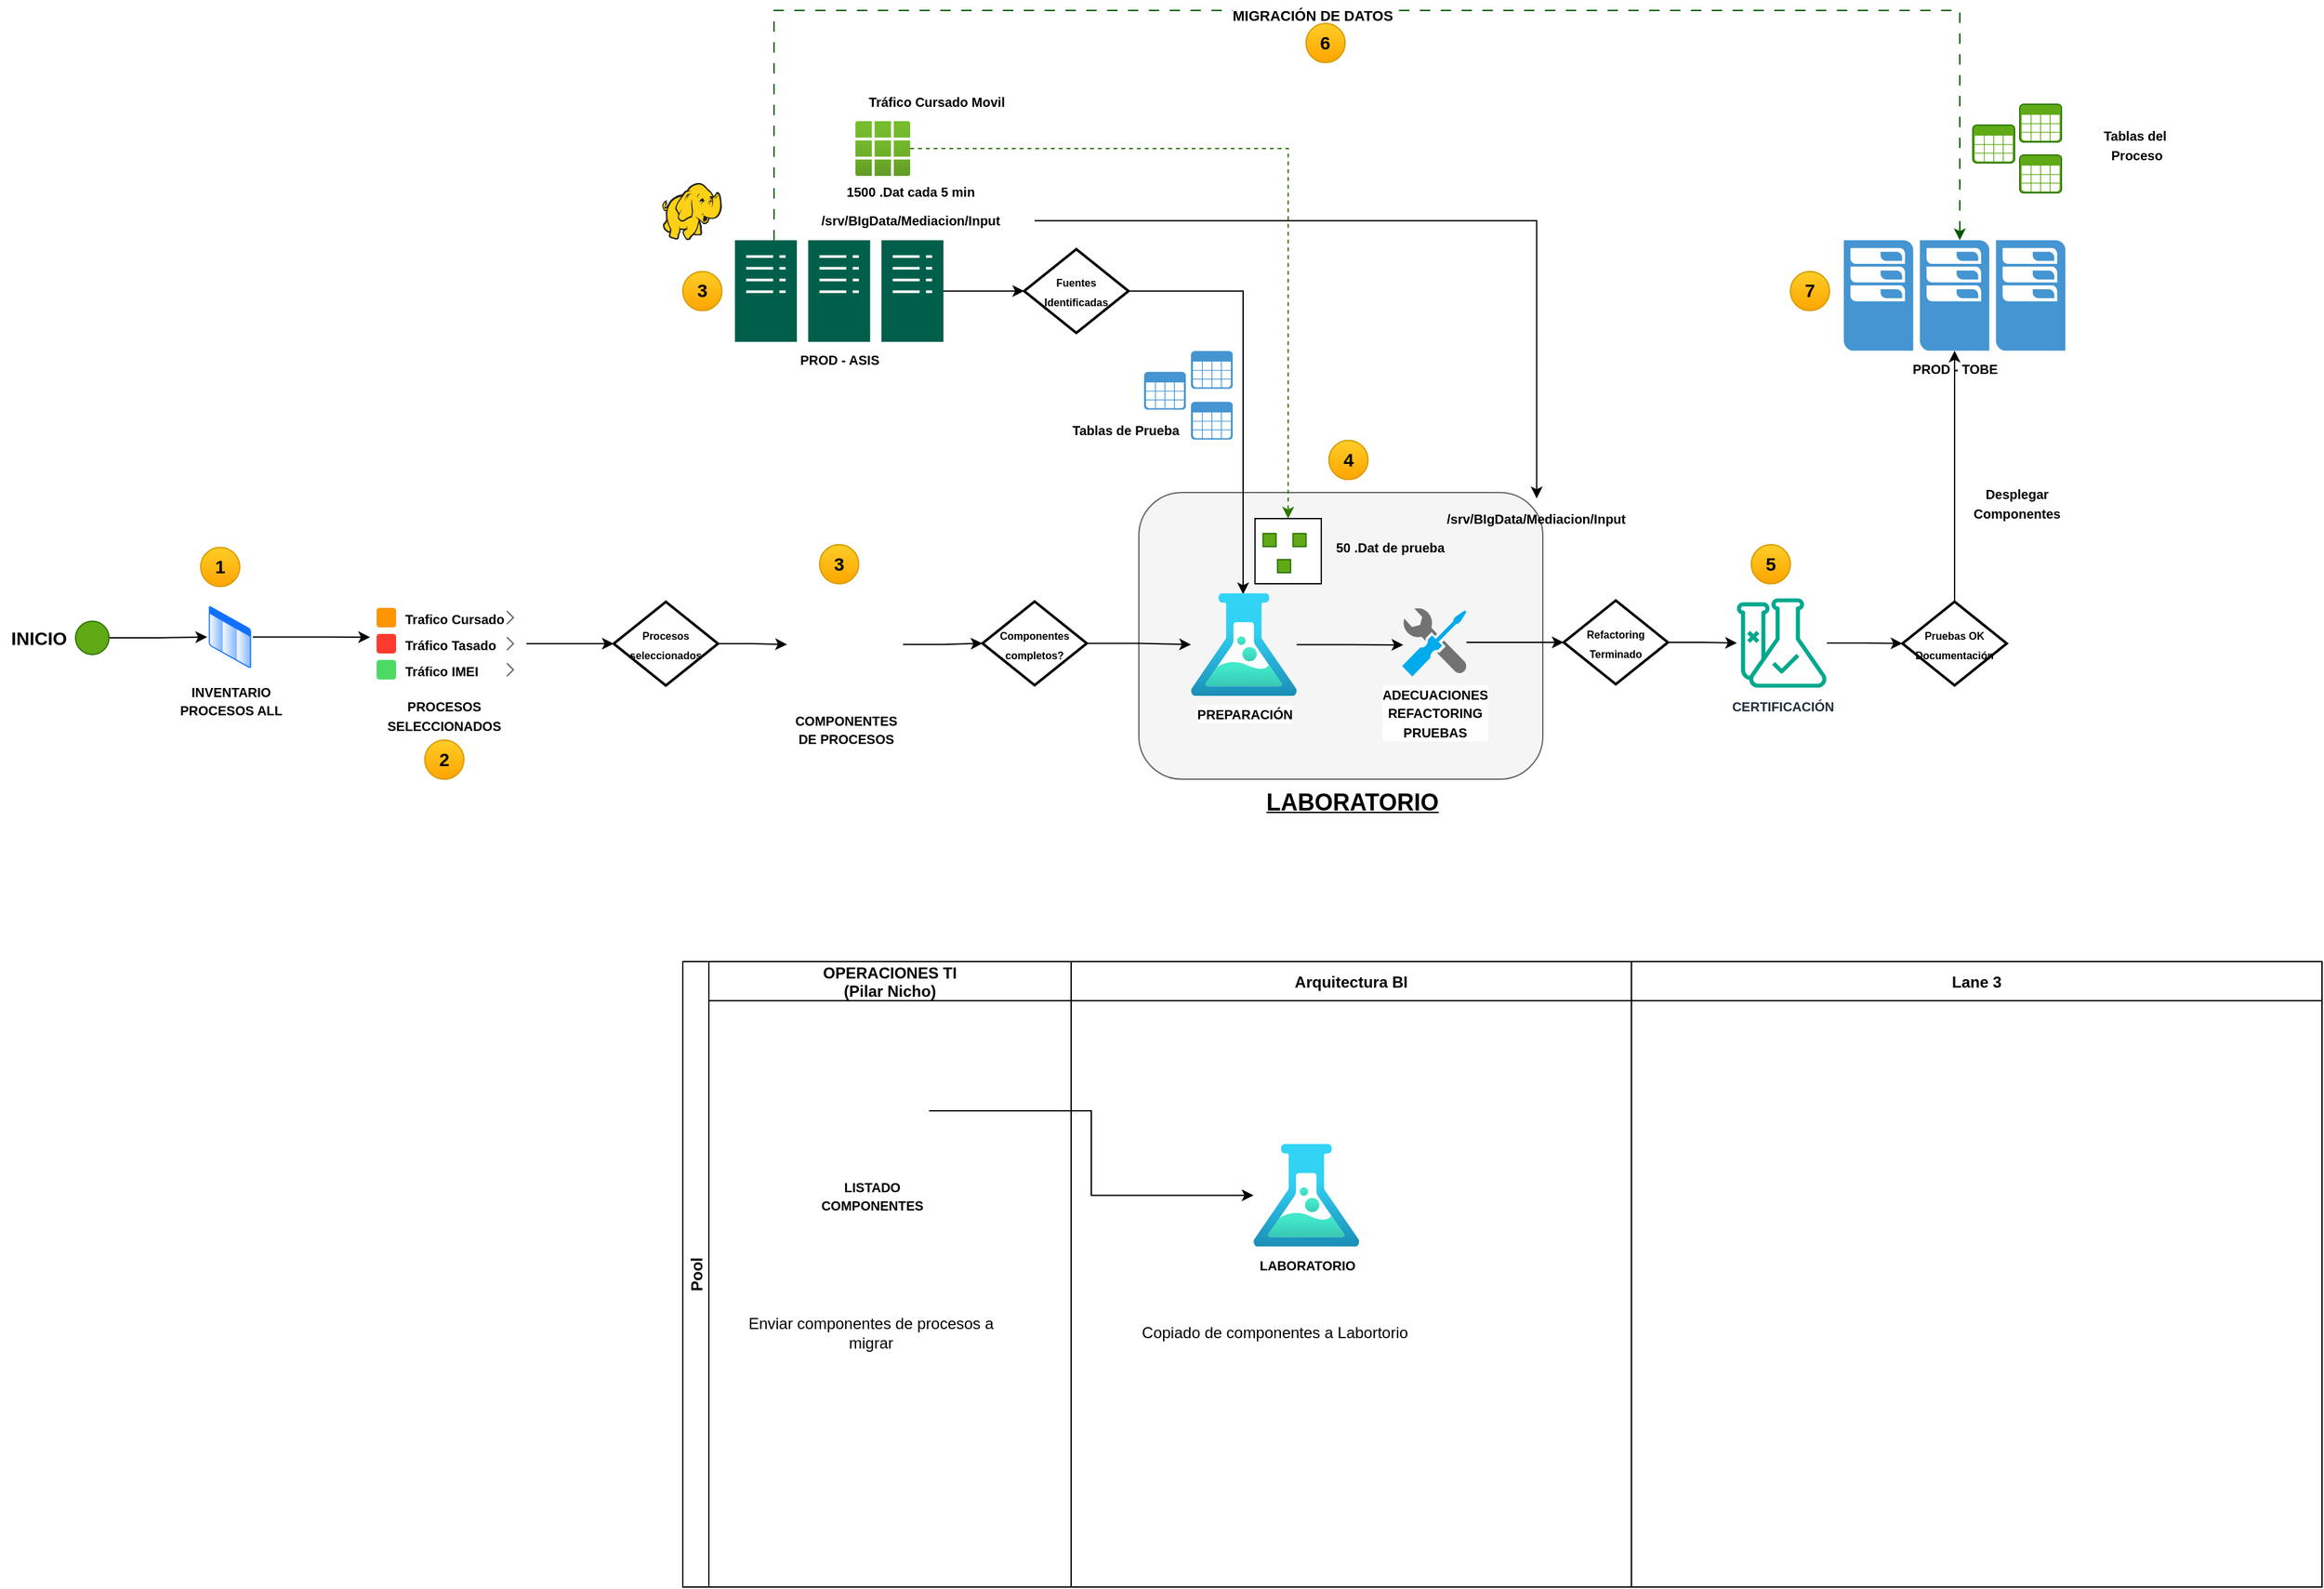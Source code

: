 <mxfile version="22.1.2" type="github">
  <diagram name="Página-1" id="Q9GNLlyVEW6anbHTA-qK">
    <mxGraphModel dx="2492" dy="1767" grid="1" gridSize="10" guides="1" tooltips="1" connect="1" arrows="1" fold="1" page="1" pageScale="1" pageWidth="827" pageHeight="1169" math="0" shadow="0">
      <root>
        <mxCell id="0" />
        <mxCell id="1" parent="0" />
        <mxCell id="malCh2sEdEqplTAO-f5v-170" value="" style="rounded=1;whiteSpace=wrap;html=1;fillColor=#f5f5f5;fontColor=#333333;strokeColor=#666666;" vertex="1" parent="1">
          <mxGeometry x="150" y="10" width="310" height="220" as="geometry" />
        </mxCell>
        <mxCell id="malCh2sEdEqplTAO-f5v-149" value="" style="rounded=0;whiteSpace=wrap;html=1;" vertex="1" parent="1">
          <mxGeometry x="239.14" y="30" width="50.86" height="50" as="geometry" />
        </mxCell>
        <mxCell id="malCh2sEdEqplTAO-f5v-1" value="&lt;font style=&quot;font-size: 10px;&quot;&gt;&lt;b&gt;INVENTARIO &lt;br&gt;PROCESOS ALL&lt;/b&gt;&lt;/font&gt;" style="image;aspect=fixed;perimeter=ellipsePerimeter;html=1;align=center;shadow=0;dashed=0;spacingTop=3;image=img/lib/active_directory/list.svg;" vertex="1" parent="1">
          <mxGeometry x="-565" y="95.88" width="35" height="50" as="geometry" />
        </mxCell>
        <mxCell id="malCh2sEdEqplTAO-f5v-3" value="" style="shape=rect;strokeColor=none;fillColor=#ffffff;gradientColor=none;shadow=0;" vertex="1" parent="1">
          <mxGeometry x="-440" y="96" width="120" height="60" as="geometry" />
        </mxCell>
        <mxCell id="malCh2sEdEqplTAO-f5v-4" value="&lt;b&gt;Trafico Cursado&lt;/b&gt;" style="shape=rect;strokeColor=none;fontSize=10;fontColor=#000000;resizeWidth=1;align=left;spacingLeft=25;spacingTop=2;whiteSpace=wrap;html=1;" vertex="1" parent="malCh2sEdEqplTAO-f5v-3">
          <mxGeometry width="120" height="20" relative="1" as="geometry" />
        </mxCell>
        <mxCell id="malCh2sEdEqplTAO-f5v-5" value="" style="shape=rect;rounded=1;rSize=3;strokeColor=none;fillColor=#FF9501;" vertex="1" parent="malCh2sEdEqplTAO-f5v-4">
          <mxGeometry y="0.5" width="15" height="15" relative="1" as="geometry">
            <mxPoint x="5" y="-7.5" as="offset" />
          </mxGeometry>
        </mxCell>
        <mxCell id="malCh2sEdEqplTAO-f5v-6" value="" style="shape=mxgraph.ios7.misc.right;strokeColor=#666666;" vertex="1" parent="malCh2sEdEqplTAO-f5v-4">
          <mxGeometry x="1" y="0.5" width="5" height="10" relative="1" as="geometry">
            <mxPoint x="-15" y="-5" as="offset" />
          </mxGeometry>
        </mxCell>
        <mxCell id="malCh2sEdEqplTAO-f5v-7" value="&lt;b&gt;Tráfico Tasado&lt;/b&gt;" style="shape=rect;strokeColor=none;fontSize=10;fontColor=#000000;resizeWidth=1;align=left;spacingLeft=25;spacingTop=2;whiteSpace=wrap;html=1;" vertex="1" parent="malCh2sEdEqplTAO-f5v-3">
          <mxGeometry width="120" height="20" relative="1" as="geometry">
            <mxPoint y="20" as="offset" />
          </mxGeometry>
        </mxCell>
        <mxCell id="malCh2sEdEqplTAO-f5v-8" value="" style="shape=rect;rounded=1;rSize=3;strokeColor=none;fillColor=#FF3B2F;" vertex="1" parent="malCh2sEdEqplTAO-f5v-7">
          <mxGeometry y="0.5" width="15" height="15" relative="1" as="geometry">
            <mxPoint x="5" y="-7.5" as="offset" />
          </mxGeometry>
        </mxCell>
        <mxCell id="malCh2sEdEqplTAO-f5v-9" value="" style="shape=mxgraph.ios7.misc.right;strokeColor=#666666;" vertex="1" parent="malCh2sEdEqplTAO-f5v-7">
          <mxGeometry x="1" y="0.5" width="5" height="10" relative="1" as="geometry">
            <mxPoint x="-15" y="-5" as="offset" />
          </mxGeometry>
        </mxCell>
        <mxCell id="malCh2sEdEqplTAO-f5v-10" value="&lt;b&gt;Tráfico IMEI&lt;/b&gt;" style="shape=rect;strokeColor=none;fontSize=10;fontColor=#000000;resizeWidth=1;align=left;spacingLeft=25;spacingTop=2;whiteSpace=wrap;html=1;" vertex="1" parent="malCh2sEdEqplTAO-f5v-3">
          <mxGeometry width="120" height="20" relative="1" as="geometry">
            <mxPoint y="40" as="offset" />
          </mxGeometry>
        </mxCell>
        <mxCell id="malCh2sEdEqplTAO-f5v-11" value="" style="shape=rect;rounded=1;rSize=3;strokeColor=none;fillColor=#4CDA64;" vertex="1" parent="malCh2sEdEqplTAO-f5v-10">
          <mxGeometry y="0.5" width="15" height="15" relative="1" as="geometry">
            <mxPoint x="5" y="-7.5" as="offset" />
          </mxGeometry>
        </mxCell>
        <mxCell id="malCh2sEdEqplTAO-f5v-12" value="" style="shape=mxgraph.ios7.misc.right;strokeColor=#666666;" vertex="1" parent="malCh2sEdEqplTAO-f5v-10">
          <mxGeometry x="1" y="0.5" width="5" height="10" relative="1" as="geometry">
            <mxPoint x="-15" y="-5" as="offset" />
          </mxGeometry>
        </mxCell>
        <mxCell id="malCh2sEdEqplTAO-f5v-39" value="" style="image;sketch=0;aspect=fixed;html=1;points=[];align=center;fontSize=12;image=img/lib/mscae/HDInsight.svg;" vertex="1" parent="1">
          <mxGeometry x="-215.83" y="-227.63" width="45.83" height="44" as="geometry" />
        </mxCell>
        <mxCell id="malCh2sEdEqplTAO-f5v-41" value="&lt;font style=&quot;font-size: 10px;&quot;&gt;&lt;b&gt;ADECUACIONES&lt;br&gt;REFACTORING&lt;br&gt;PRUEBAS&lt;br&gt;&lt;/b&gt;&lt;/font&gt;" style="image;sketch=0;aspect=fixed;html=1;points=[];align=center;fontSize=12;image=img/lib/mscae/Developer_Tools.svg;" vertex="1" parent="1">
          <mxGeometry x="352" y="98.75" width="49.35" height="52.5" as="geometry" />
        </mxCell>
        <mxCell id="malCh2sEdEqplTAO-f5v-48" value="&lt;span style=&quot;font-size: 10px;&quot;&gt;&lt;b&gt;CERTIFICACIÓN&lt;/b&gt;&lt;/span&gt;" style="sketch=0;outlineConnect=0;fontColor=#232F3E;gradientColor=none;fillColor=#01A88D;strokeColor=none;dashed=0;verticalLabelPosition=bottom;verticalAlign=top;align=center;html=1;fontSize=12;fontStyle=0;aspect=fixed;pointerEvents=1;shape=mxgraph.aws4.sagemaker_shadow_testing;" vertex="1" parent="1">
          <mxGeometry x="609" y="91" width="69" height="69" as="geometry" />
        </mxCell>
        <mxCell id="malCh2sEdEqplTAO-f5v-85" style="edgeStyle=orthogonalEdgeStyle;rounded=0;orthogonalLoop=1;jettySize=auto;html=1;" edge="1" parent="1" source="malCh2sEdEqplTAO-f5v-54" target="malCh2sEdEqplTAO-f5v-84">
          <mxGeometry relative="1" as="geometry" />
        </mxCell>
        <mxCell id="malCh2sEdEqplTAO-f5v-54" value="&lt;font style=&quot;font-size: 8px;&quot;&gt;&lt;b&gt;Componentes completos?&lt;/b&gt;&lt;/font&gt;" style="strokeWidth=2;html=1;shape=mxgraph.flowchart.decision;whiteSpace=wrap;" vertex="1" parent="1">
          <mxGeometry x="30" y="93.63" width="80" height="64.25" as="geometry" />
        </mxCell>
        <mxCell id="malCh2sEdEqplTAO-f5v-63" style="edgeStyle=orthogonalEdgeStyle;rounded=0;orthogonalLoop=1;jettySize=auto;html=1;entryX=0.493;entryY=0.011;entryDx=0;entryDy=0;entryPerimeter=0;" edge="1" parent="1" source="malCh2sEdEqplTAO-f5v-60" target="malCh2sEdEqplTAO-f5v-84">
          <mxGeometry relative="1" as="geometry">
            <mxPoint x="299.575" y="70" as="targetPoint" />
          </mxGeometry>
        </mxCell>
        <mxCell id="malCh2sEdEqplTAO-f5v-60" value="&lt;font style=&quot;font-size: 8px;&quot;&gt;&lt;b&gt;Fuentes Identificadas&lt;/b&gt;&lt;/font&gt;" style="strokeWidth=2;html=1;shape=mxgraph.flowchart.decision;whiteSpace=wrap;" vertex="1" parent="1">
          <mxGeometry x="62" y="-176.76" width="80" height="64.25" as="geometry" />
        </mxCell>
        <mxCell id="malCh2sEdEqplTAO-f5v-103" style="edgeStyle=orthogonalEdgeStyle;rounded=0;orthogonalLoop=1;jettySize=auto;html=1;" edge="1" parent="1" source="malCh2sEdEqplTAO-f5v-64" target="malCh2sEdEqplTAO-f5v-98">
          <mxGeometry relative="1" as="geometry" />
        </mxCell>
        <mxCell id="malCh2sEdEqplTAO-f5v-64" value="&lt;span style=&quot;font-size: 8px;&quot;&gt;&lt;b&gt;Procesos seleccionados&lt;/b&gt;&lt;/span&gt;" style="strokeWidth=2;html=1;shape=mxgraph.flowchart.decision;whiteSpace=wrap;" vertex="1" parent="1">
          <mxGeometry x="-253" y="93.87" width="80" height="64.25" as="geometry" />
        </mxCell>
        <mxCell id="malCh2sEdEqplTAO-f5v-66" style="edgeStyle=orthogonalEdgeStyle;rounded=0;orthogonalLoop=1;jettySize=auto;html=1;entryX=0;entryY=0.5;entryDx=0;entryDy=0;entryPerimeter=0;" edge="1" parent="1" source="malCh2sEdEqplTAO-f5v-7" target="malCh2sEdEqplTAO-f5v-64">
          <mxGeometry relative="1" as="geometry" />
        </mxCell>
        <mxCell id="malCh2sEdEqplTAO-f5v-67" value="&lt;font style=&quot;font-size: 10px;&quot;&gt;&lt;b&gt;PROCESOS SELECCIONADOS&lt;/b&gt;&lt;/font&gt;" style="text;html=1;strokeColor=none;fillColor=none;align=center;verticalAlign=middle;whiteSpace=wrap;rounded=0;" vertex="1" parent="1">
          <mxGeometry x="-413" y="166" width="60" height="30" as="geometry" />
        </mxCell>
        <mxCell id="malCh2sEdEqplTAO-f5v-68" style="edgeStyle=orthogonalEdgeStyle;rounded=0;orthogonalLoop=1;jettySize=auto;html=1;entryX=0;entryY=0.25;entryDx=0;entryDy=0;" edge="1" parent="1" source="malCh2sEdEqplTAO-f5v-1" target="malCh2sEdEqplTAO-f5v-7">
          <mxGeometry relative="1" as="geometry">
            <mxPoint x="-540" y="130" as="targetPoint" />
          </mxGeometry>
        </mxCell>
        <mxCell id="malCh2sEdEqplTAO-f5v-71" value="&lt;font style=&quot;font-size: 10px;&quot;&gt;&lt;b&gt;PROD - TOBE&lt;/b&gt;&lt;/font&gt;" style="pointerEvents=1;shadow=0;dashed=0;html=1;strokeColor=none;fillColor=#4495D1;labelPosition=center;verticalLabelPosition=bottom;verticalAlign=top;align=center;outlineConnect=0;shape=mxgraph.veeam.cluster;" vertex="1" parent="1">
          <mxGeometry x="691" y="-183.63" width="170" height="84.74" as="geometry" />
        </mxCell>
        <mxCell id="malCh2sEdEqplTAO-f5v-82" style="edgeStyle=orthogonalEdgeStyle;rounded=0;orthogonalLoop=1;jettySize=auto;html=1;" edge="1" parent="1" source="malCh2sEdEqplTAO-f5v-72" target="malCh2sEdEqplTAO-f5v-71">
          <mxGeometry relative="1" as="geometry" />
        </mxCell>
        <mxCell id="malCh2sEdEqplTAO-f5v-72" value="&lt;font style=&quot;font-size: 8px;&quot;&gt;&lt;b&gt;Pruebas OK&lt;br&gt;Documentación&lt;br&gt;&lt;/b&gt;&lt;/font&gt;" style="strokeWidth=2;html=1;shape=mxgraph.flowchart.decision;whiteSpace=wrap;" vertex="1" parent="1">
          <mxGeometry x="736" y="93.75" width="80" height="64.25" as="geometry" />
        </mxCell>
        <mxCell id="malCh2sEdEqplTAO-f5v-75" style="edgeStyle=orthogonalEdgeStyle;rounded=0;orthogonalLoop=1;jettySize=auto;html=1;" edge="1" parent="1" source="malCh2sEdEqplTAO-f5v-73" target="malCh2sEdEqplTAO-f5v-48">
          <mxGeometry relative="1" as="geometry" />
        </mxCell>
        <mxCell id="malCh2sEdEqplTAO-f5v-73" value="&lt;span style=&quot;font-size: 8px;&quot;&gt;&lt;b&gt;Refactoring Terminado&lt;/b&gt;&lt;/span&gt;" style="strokeWidth=2;html=1;shape=mxgraph.flowchart.decision;whiteSpace=wrap;" vertex="1" parent="1">
          <mxGeometry x="476" y="92.88" width="80" height="64.25" as="geometry" />
        </mxCell>
        <mxCell id="malCh2sEdEqplTAO-f5v-74" style="edgeStyle=orthogonalEdgeStyle;rounded=0;orthogonalLoop=1;jettySize=auto;html=1;entryX=0;entryY=0.5;entryDx=0;entryDy=0;entryPerimeter=0;" edge="1" parent="1" source="malCh2sEdEqplTAO-f5v-41" target="malCh2sEdEqplTAO-f5v-73">
          <mxGeometry relative="1" as="geometry" />
        </mxCell>
        <mxCell id="malCh2sEdEqplTAO-f5v-77" style="edgeStyle=orthogonalEdgeStyle;rounded=0;orthogonalLoop=1;jettySize=auto;html=1;entryX=0;entryY=0.5;entryDx=0;entryDy=0;entryPerimeter=0;" edge="1" parent="1" source="malCh2sEdEqplTAO-f5v-48" target="malCh2sEdEqplTAO-f5v-72">
          <mxGeometry relative="1" as="geometry" />
        </mxCell>
        <mxCell id="malCh2sEdEqplTAO-f5v-104" style="edgeStyle=orthogonalEdgeStyle;rounded=0;orthogonalLoop=1;jettySize=auto;html=1;dashed=1;dashPattern=8 8;fillColor=#008a00;strokeColor=#005700;" edge="1" parent="1" source="malCh2sEdEqplTAO-f5v-80" target="malCh2sEdEqplTAO-f5v-71">
          <mxGeometry relative="1" as="geometry">
            <Array as="points">
              <mxPoint x="-130" y="-360" />
              <mxPoint x="780" y="-360" />
            </Array>
          </mxGeometry>
        </mxCell>
        <mxCell id="malCh2sEdEqplTAO-f5v-105" value="&lt;b&gt;MIGRACIÓN DE DATOS&lt;/b&gt;" style="edgeLabel;html=1;align=center;verticalAlign=middle;resizable=0;points=[];" vertex="1" connectable="0" parent="malCh2sEdEqplTAO-f5v-104">
          <mxGeometry x="-0.066" y="-4" relative="1" as="geometry">
            <mxPoint as="offset" />
          </mxGeometry>
        </mxCell>
        <mxCell id="malCh2sEdEqplTAO-f5v-80" value="&lt;font style=&quot;font-size: 10px;&quot;&gt;&lt;b&gt;PROD - ASIS&lt;/b&gt;&lt;/font&gt;" style="sketch=0;pointerEvents=1;shadow=0;dashed=0;html=1;strokeColor=none;fillColor=#005F4B;labelPosition=center;verticalLabelPosition=bottom;verticalAlign=top;align=center;outlineConnect=0;shape=mxgraph.veeam2.server_cluster;" vertex="1" parent="1">
          <mxGeometry x="-160" y="-183.63" width="160" height="78" as="geometry" />
        </mxCell>
        <mxCell id="malCh2sEdEqplTAO-f5v-83" style="edgeStyle=orthogonalEdgeStyle;rounded=0;orthogonalLoop=1;jettySize=auto;html=1;entryX=0;entryY=0.5;entryDx=0;entryDy=0;entryPerimeter=0;" edge="1" parent="1" source="malCh2sEdEqplTAO-f5v-80" target="malCh2sEdEqplTAO-f5v-60">
          <mxGeometry relative="1" as="geometry" />
        </mxCell>
        <mxCell id="malCh2sEdEqplTAO-f5v-84" value="&lt;font style=&quot;font-size: 10px;&quot;&gt;&lt;b&gt;PREPARACIÓN&lt;/b&gt;&lt;/font&gt;" style="image;aspect=fixed;html=1;points=[];align=center;fontSize=12;image=img/lib/azure2/general/Load_Test.svg;" vertex="1" parent="1">
          <mxGeometry x="190" y="87.25" width="81.14" height="78.75" as="geometry" />
        </mxCell>
        <mxCell id="malCh2sEdEqplTAO-f5v-87" style="edgeStyle=orthogonalEdgeStyle;rounded=0;orthogonalLoop=1;jettySize=auto;html=1;entryX=0.02;entryY=0.538;entryDx=0;entryDy=0;entryPerimeter=0;" edge="1" parent="1" source="malCh2sEdEqplTAO-f5v-84" target="malCh2sEdEqplTAO-f5v-41">
          <mxGeometry relative="1" as="geometry" />
        </mxCell>
        <mxCell id="malCh2sEdEqplTAO-f5v-88" value="&lt;b&gt;&lt;font style=&quot;font-size: 14px;&quot;&gt;1&lt;/font&gt;&lt;/b&gt;" style="ellipse;whiteSpace=wrap;html=1;aspect=fixed;fillColor=#ffcd28;strokeColor=#d79b00;gradientColor=#ffa500;" vertex="1" parent="1">
          <mxGeometry x="-570" y="52.13" width="30" height="30" as="geometry" />
        </mxCell>
        <mxCell id="malCh2sEdEqplTAO-f5v-89" value="&lt;b&gt;&lt;font style=&quot;font-size: 14px;&quot;&gt;2&lt;/font&gt;&lt;/b&gt;" style="ellipse;whiteSpace=wrap;html=1;aspect=fixed;fillColor=#ffcd28;gradientColor=#ffa500;strokeColor=#d79b00;" vertex="1" parent="1">
          <mxGeometry x="-398" y="200" width="30" height="30" as="geometry" />
        </mxCell>
        <mxCell id="malCh2sEdEqplTAO-f5v-90" value="&lt;b&gt;&lt;font style=&quot;font-size: 14px;&quot;&gt;3&lt;/font&gt;&lt;/b&gt;" style="ellipse;whiteSpace=wrap;html=1;aspect=fixed;fillColor=#ffcd28;gradientColor=#ffa500;strokeColor=#d79b00;" vertex="1" parent="1">
          <mxGeometry x="-95" y="50" width="30" height="30" as="geometry" />
        </mxCell>
        <mxCell id="malCh2sEdEqplTAO-f5v-91" value="&lt;b&gt;&lt;font style=&quot;font-size: 14px;&quot;&gt;3&lt;/font&gt;&lt;/b&gt;" style="ellipse;whiteSpace=wrap;html=1;aspect=fixed;fillColor=#ffcd28;gradientColor=#ffa500;strokeColor=#d79b00;" vertex="1" parent="1">
          <mxGeometry x="-200" y="-159.63" width="30" height="30" as="geometry" />
        </mxCell>
        <mxCell id="malCh2sEdEqplTAO-f5v-92" value="&lt;b&gt;&lt;font style=&quot;font-size: 14px;&quot;&gt;4&lt;/font&gt;&lt;/b&gt;" style="ellipse;whiteSpace=wrap;html=1;aspect=fixed;fillColor=#ffcd28;gradientColor=#ffa500;strokeColor=#d79b00;" vertex="1" parent="1">
          <mxGeometry x="295.86" y="-30" width="30" height="30" as="geometry" />
        </mxCell>
        <mxCell id="malCh2sEdEqplTAO-f5v-94" value="&lt;b&gt;&lt;font style=&quot;font-size: 14px;&quot;&gt;5&lt;/font&gt;&lt;/b&gt;" style="ellipse;whiteSpace=wrap;html=1;aspect=fixed;fillColor=#ffcd28;gradientColor=#ffa500;strokeColor=#d79b00;" vertex="1" parent="1">
          <mxGeometry x="620" y="50" width="30" height="30" as="geometry" />
        </mxCell>
        <mxCell id="malCh2sEdEqplTAO-f5v-96" value="&lt;b&gt;&lt;font style=&quot;font-size: 14px;&quot;&gt;7&lt;/font&gt;&lt;/b&gt;" style="ellipse;whiteSpace=wrap;html=1;aspect=fixed;fillColor=#ffcd28;gradientColor=#ffa500;strokeColor=#d79b00;" vertex="1" parent="1">
          <mxGeometry x="650" y="-159.63" width="30" height="30" as="geometry" />
        </mxCell>
        <mxCell id="malCh2sEdEqplTAO-f5v-98" value="&lt;span style=&quot;font-size: 10px;&quot;&gt;&lt;b&gt;COMPONENTES&lt;br&gt;DE PROCESOS&lt;br&gt;&lt;/b&gt;&lt;/span&gt;" style="shape=image;html=1;verticalAlign=top;verticalLabelPosition=bottom;labelBackgroundColor=#ffffff;imageAspect=0;aspect=fixed;image=https://cdn4.iconfinder.com/data/icons/computer-and-web-2/500/Survey-128.png" vertex="1" parent="1">
          <mxGeometry x="-120" y="82.13" width="89" height="89" as="geometry" />
        </mxCell>
        <mxCell id="malCh2sEdEqplTAO-f5v-102" style="edgeStyle=orthogonalEdgeStyle;rounded=0;orthogonalLoop=1;jettySize=auto;html=1;entryX=0;entryY=0.5;entryDx=0;entryDy=0;entryPerimeter=0;" edge="1" parent="1" source="malCh2sEdEqplTAO-f5v-98" target="malCh2sEdEqplTAO-f5v-54">
          <mxGeometry relative="1" as="geometry" />
        </mxCell>
        <mxCell id="malCh2sEdEqplTAO-f5v-109" value="Pool" style="swimlane;childLayout=stackLayout;resizeParent=1;resizeParentMax=0;startSize=20;horizontal=0;horizontalStack=1;" vertex="1" parent="1">
          <mxGeometry x="-200" y="370" width="1258" height="480" as="geometry" />
        </mxCell>
        <mxCell id="malCh2sEdEqplTAO-f5v-110" value="OPERACIONES TI&#xa;(Pilar Nicho)" style="swimlane;startSize=30;" vertex="1" parent="malCh2sEdEqplTAO-f5v-109">
          <mxGeometry x="20" width="278" height="480" as="geometry">
            <mxRectangle x="20" width="40" height="460" as="alternateBounds" />
          </mxGeometry>
        </mxCell>
        <mxCell id="malCh2sEdEqplTAO-f5v-117" value="&lt;font style=&quot;font-size: 10px;&quot;&gt;&lt;b&gt;LISTADO&lt;br&gt;COMPONENTES&lt;/b&gt;&lt;/font&gt;" style="shape=image;html=1;verticalAlign=top;verticalLabelPosition=bottom;labelBackgroundColor=#ffffff;imageAspect=0;aspect=fixed;image=https://cdn4.iconfinder.com/data/icons/computer-and-web-2/500/Survey-128.png" vertex="1" parent="malCh2sEdEqplTAO-f5v-110">
          <mxGeometry x="80" y="70" width="89" height="89" as="geometry" />
        </mxCell>
        <mxCell id="malCh2sEdEqplTAO-f5v-118" value="Enviar componentes de procesos a migrar" style="text;html=1;strokeColor=none;fillColor=none;align=center;verticalAlign=middle;whiteSpace=wrap;rounded=0;" vertex="1" parent="malCh2sEdEqplTAO-f5v-110">
          <mxGeometry x="20" y="270" width="209" height="30" as="geometry" />
        </mxCell>
        <mxCell id="malCh2sEdEqplTAO-f5v-111" value="Arquitectura BI" style="swimlane;startSize=30;" vertex="1" parent="malCh2sEdEqplTAO-f5v-109">
          <mxGeometry x="298" width="430" height="480" as="geometry" />
        </mxCell>
        <mxCell id="malCh2sEdEqplTAO-f5v-115" value="&lt;font style=&quot;font-size: 10px;&quot;&gt;&lt;b&gt;LABORATORIO&lt;/b&gt;&lt;/font&gt;" style="image;aspect=fixed;html=1;points=[];align=center;fontSize=12;image=img/lib/azure2/general/Load_Test.svg;" vertex="1" parent="malCh2sEdEqplTAO-f5v-111">
          <mxGeometry x="140" y="140" width="81.14" height="78.75" as="geometry" />
        </mxCell>
        <mxCell id="malCh2sEdEqplTAO-f5v-116" value="Copiado de componentes a Labortorio" style="text;html=1;strokeColor=none;fillColor=none;align=center;verticalAlign=middle;whiteSpace=wrap;rounded=0;" vertex="1" parent="malCh2sEdEqplTAO-f5v-111">
          <mxGeometry x="52.0" y="270" width="209" height="30" as="geometry" />
        </mxCell>
        <mxCell id="malCh2sEdEqplTAO-f5v-112" value="Lane 3" style="swimlane;startSize=30;" vertex="1" parent="malCh2sEdEqplTAO-f5v-109">
          <mxGeometry x="728" width="530" height="480" as="geometry" />
        </mxCell>
        <mxCell id="malCh2sEdEqplTAO-f5v-119" style="edgeStyle=orthogonalEdgeStyle;rounded=0;orthogonalLoop=1;jettySize=auto;html=1;" edge="1" parent="malCh2sEdEqplTAO-f5v-109" source="malCh2sEdEqplTAO-f5v-117" target="malCh2sEdEqplTAO-f5v-115">
          <mxGeometry relative="1" as="geometry" />
        </mxCell>
        <mxCell id="malCh2sEdEqplTAO-f5v-139" style="edgeStyle=orthogonalEdgeStyle;rounded=0;orthogonalLoop=1;jettySize=auto;html=1;dashed=1;fillColor=#60a917;strokeColor=#2D7600;entryX=0.5;entryY=0;entryDx=0;entryDy=0;" edge="1" parent="1" source="malCh2sEdEqplTAO-f5v-131" target="malCh2sEdEqplTAO-f5v-149">
          <mxGeometry relative="1" as="geometry">
            <mxPoint x="8.824" y="-246.941" as="sourcePoint" />
            <mxPoint x="350" y="-57" as="targetPoint" />
          </mxGeometry>
        </mxCell>
        <mxCell id="malCh2sEdEqplTAO-f5v-131" value="" style="image;aspect=fixed;html=1;points=[];align=center;fontSize=12;image=img/lib/azure2/general/All_Resources.svg;" vertex="1" parent="1">
          <mxGeometry x="-67.5" y="-275" width="42" height="42" as="geometry" />
        </mxCell>
        <mxCell id="malCh2sEdEqplTAO-f5v-179" style="edgeStyle=orthogonalEdgeStyle;rounded=0;orthogonalLoop=1;jettySize=auto;html=1;exitX=1;exitY=0.5;exitDx=0;exitDy=0;entryX=0.5;entryY=0;entryDx=0;entryDy=0;" edge="1" parent="1" source="malCh2sEdEqplTAO-f5v-132" target="malCh2sEdEqplTAO-f5v-177">
          <mxGeometry relative="1" as="geometry" />
        </mxCell>
        <mxCell id="malCh2sEdEqplTAO-f5v-132" value="&lt;font style=&quot;font-size: 10px;&quot;&gt;&lt;b&gt;/srv/BIgData/Mediacion/Input&lt;/b&gt;&lt;/font&gt;" style="text;html=1;strokeColor=none;fillColor=none;align=center;verticalAlign=middle;whiteSpace=wrap;rounded=0;" vertex="1" parent="1">
          <mxGeometry x="-120" y="-213.63" width="190" height="30" as="geometry" />
        </mxCell>
        <mxCell id="malCh2sEdEqplTAO-f5v-133" value="&lt;font style=&quot;font-size: 10px;&quot;&gt;&lt;b&gt;1500 .Dat cada 5 min&lt;/b&gt;&lt;/font&gt;" style="text;html=1;strokeColor=none;fillColor=none;align=center;verticalAlign=middle;whiteSpace=wrap;rounded=0;" vertex="1" parent="1">
          <mxGeometry x="-80" y="-236" width="110" height="30" as="geometry" />
        </mxCell>
        <mxCell id="malCh2sEdEqplTAO-f5v-143" value="" style="rounded=0;whiteSpace=wrap;html=1;fillColor=#60a917;fontColor=#ffffff;strokeColor=#2D7600;" vertex="1" parent="1">
          <mxGeometry x="268.29" y="41.5" width="10" height="10" as="geometry" />
        </mxCell>
        <mxCell id="malCh2sEdEqplTAO-f5v-144" value="" style="rounded=0;whiteSpace=wrap;html=1;fillColor=#60a917;fontColor=#ffffff;strokeColor=#2D7600;" vertex="1" parent="1">
          <mxGeometry x="256.43" y="61.5" width="10" height="10" as="geometry" />
        </mxCell>
        <mxCell id="malCh2sEdEqplTAO-f5v-145" value="&lt;font style=&quot;font-size: 10px;&quot;&gt;&lt;b&gt;50 .Dat de prueba&lt;/b&gt;&lt;/font&gt;" style="text;html=1;strokeColor=none;fillColor=none;align=center;verticalAlign=middle;whiteSpace=wrap;rounded=0;" vertex="1" parent="1">
          <mxGeometry x="295.86" y="44.5" width="94.14" height="15" as="geometry" />
        </mxCell>
        <mxCell id="malCh2sEdEqplTAO-f5v-146" value="" style="rounded=0;whiteSpace=wrap;html=1;fillColor=#60a917;fontColor=#ffffff;strokeColor=#2D7600;" vertex="1" parent="1">
          <mxGeometry x="245.29" y="41.5" width="10" height="10" as="geometry" />
        </mxCell>
        <mxCell id="malCh2sEdEqplTAO-f5v-151" style="edgeStyle=orthogonalEdgeStyle;rounded=0;orthogonalLoop=1;jettySize=auto;html=1;entryX=0;entryY=0.5;entryDx=0;entryDy=0;" edge="1" parent="1" source="malCh2sEdEqplTAO-f5v-150" target="malCh2sEdEqplTAO-f5v-1">
          <mxGeometry relative="1" as="geometry" />
        </mxCell>
        <mxCell id="malCh2sEdEqplTAO-f5v-150" value="" style="ellipse;whiteSpace=wrap;html=1;aspect=fixed;fillColor=#60a917;fontColor=#ffffff;strokeColor=#2D7600;" vertex="1" parent="1">
          <mxGeometry x="-666" y="108.69" width="25.63" height="25.63" as="geometry" />
        </mxCell>
        <mxCell id="malCh2sEdEqplTAO-f5v-152" value="&lt;b&gt;&lt;font style=&quot;font-size: 14px;&quot;&gt;INICIO&lt;/font&gt;&lt;/b&gt;" style="text;html=1;strokeColor=none;fillColor=none;align=center;verticalAlign=middle;whiteSpace=wrap;rounded=0;" vertex="1" parent="1">
          <mxGeometry x="-724" y="107" width="60" height="30" as="geometry" />
        </mxCell>
        <mxCell id="malCh2sEdEqplTAO-f5v-155" value="" style="shadow=0;dashed=0;html=1;strokeColor=none;fillColor=#4495D1;labelPosition=center;verticalLabelPosition=bottom;verticalAlign=top;align=center;outlineConnect=0;shape=mxgraph.veeam.table;" vertex="1" parent="1">
          <mxGeometry x="190" y="-98.63" width="32" height="29" as="geometry" />
        </mxCell>
        <mxCell id="malCh2sEdEqplTAO-f5v-157" value="" style="shadow=0;dashed=0;html=1;strokeColor=none;fillColor=#4495D1;labelPosition=center;verticalLabelPosition=bottom;verticalAlign=top;align=center;outlineConnect=0;shape=mxgraph.veeam.table;" vertex="1" parent="1">
          <mxGeometry x="154" y="-82.63" width="32" height="29" as="geometry" />
        </mxCell>
        <mxCell id="malCh2sEdEqplTAO-f5v-158" value="" style="shadow=0;dashed=0;html=1;strokeColor=none;fillColor=#4495D1;labelPosition=center;verticalLabelPosition=bottom;verticalAlign=top;align=center;outlineConnect=0;shape=mxgraph.veeam.table;" vertex="1" parent="1">
          <mxGeometry x="190" y="-59.63" width="32" height="29" as="geometry" />
        </mxCell>
        <mxCell id="malCh2sEdEqplTAO-f5v-159" value="&lt;font style=&quot;font-size: 10px;&quot;&gt;&lt;b&gt;Tablas de Prueba&lt;/b&gt;&lt;/font&gt;" style="text;html=1;strokeColor=none;fillColor=none;align=center;verticalAlign=middle;whiteSpace=wrap;rounded=0;" vertex="1" parent="1">
          <mxGeometry x="94" y="-45.63" width="92" height="15" as="geometry" />
        </mxCell>
        <mxCell id="malCh2sEdEqplTAO-f5v-160" value="&lt;font style=&quot;font-size: 10px;&quot;&gt;&lt;b&gt;Tráfico Cursado Movil&lt;/b&gt;&lt;/font&gt;" style="text;html=1;strokeColor=none;fillColor=none;align=center;verticalAlign=middle;whiteSpace=wrap;rounded=0;" vertex="1" parent="1">
          <mxGeometry x="-60" y="-305" width="110" height="30" as="geometry" />
        </mxCell>
        <mxCell id="malCh2sEdEqplTAO-f5v-163" value="&lt;b&gt;&lt;font style=&quot;font-size: 14px;&quot;&gt;6&lt;/font&gt;&lt;/b&gt;" style="ellipse;whiteSpace=wrap;html=1;aspect=fixed;fillColor=#ffcd28;gradientColor=#ffa500;strokeColor=#d79b00;" vertex="1" parent="1">
          <mxGeometry x="278.29" y="-350" width="30" height="30" as="geometry" />
        </mxCell>
        <mxCell id="malCh2sEdEqplTAO-f5v-164" value="" style="shadow=0;dashed=0;html=1;strokeColor=#2D7600;fillColor=#60a917;labelPosition=center;verticalLabelPosition=bottom;verticalAlign=top;align=center;outlineConnect=0;shape=mxgraph.veeam.table;fontColor=#ffffff;" vertex="1" parent="1">
          <mxGeometry x="826" y="-288" width="32" height="29" as="geometry" />
        </mxCell>
        <mxCell id="malCh2sEdEqplTAO-f5v-165" value="" style="shadow=0;dashed=0;html=1;strokeColor=#2D7600;fillColor=#60a917;labelPosition=center;verticalLabelPosition=bottom;verticalAlign=top;align=center;outlineConnect=0;shape=mxgraph.veeam.table;fontColor=#ffffff;" vertex="1" parent="1">
          <mxGeometry x="790" y="-272" width="32" height="29" as="geometry" />
        </mxCell>
        <mxCell id="malCh2sEdEqplTAO-f5v-166" value="" style="shadow=0;dashed=0;html=1;strokeColor=#2D7600;fillColor=#60a917;labelPosition=center;verticalLabelPosition=bottom;verticalAlign=top;align=center;outlineConnect=0;shape=mxgraph.veeam.table;fontColor=#ffffff;" vertex="1" parent="1">
          <mxGeometry x="826" y="-249" width="32" height="29" as="geometry" />
        </mxCell>
        <mxCell id="malCh2sEdEqplTAO-f5v-167" value="&lt;font style=&quot;font-size: 10px;&quot;&gt;&lt;b&gt;Tablas del&amp;nbsp; Proceso&lt;/b&gt;&lt;/font&gt;" style="text;html=1;strokeColor=none;fillColor=none;align=center;verticalAlign=middle;whiteSpace=wrap;rounded=0;" vertex="1" parent="1">
          <mxGeometry x="870" y="-265" width="92" height="15" as="geometry" />
        </mxCell>
        <mxCell id="malCh2sEdEqplTAO-f5v-173" value="&lt;font style=&quot;font-size: 18px;&quot;&gt;&lt;b&gt;&lt;u&gt;LABORATORIO&lt;/u&gt;&lt;/b&gt;&lt;/font&gt;" style="text;html=1;strokeColor=none;fillColor=none;align=center;verticalAlign=middle;whiteSpace=wrap;rounded=0;" vertex="1" parent="1">
          <mxGeometry x="268.29" y="240" width="92" height="15" as="geometry" />
        </mxCell>
        <mxCell id="malCh2sEdEqplTAO-f5v-176" value="&lt;font style=&quot;font-size: 10px;&quot;&gt;&lt;b&gt;Desplegar Componentes&lt;/b&gt;&lt;/font&gt;" style="text;html=1;strokeColor=none;fillColor=none;align=center;verticalAlign=middle;whiteSpace=wrap;rounded=0;" vertex="1" parent="1">
          <mxGeometry x="778" y="10" width="92" height="15" as="geometry" />
        </mxCell>
        <mxCell id="malCh2sEdEqplTAO-f5v-177" value="&lt;font style=&quot;font-size: 10px;&quot;&gt;&lt;b&gt;/srv/BIgData/Mediacion/Input&lt;/b&gt;&lt;/font&gt;" style="text;html=1;strokeColor=none;fillColor=none;align=center;verticalAlign=middle;whiteSpace=wrap;rounded=0;" vertex="1" parent="1">
          <mxGeometry x="360.29" y="14.5" width="190" height="30" as="geometry" />
        </mxCell>
      </root>
    </mxGraphModel>
  </diagram>
</mxfile>
